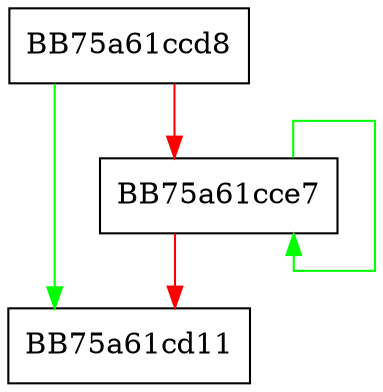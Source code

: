 digraph ResetResCounters {
  node [shape="box"];
  graph [splines=ortho];
  BB75a61ccd8 -> BB75a61cd11 [color="green"];
  BB75a61ccd8 -> BB75a61cce7 [color="red"];
  BB75a61cce7 -> BB75a61cce7 [color="green"];
  BB75a61cce7 -> BB75a61cd11 [color="red"];
}